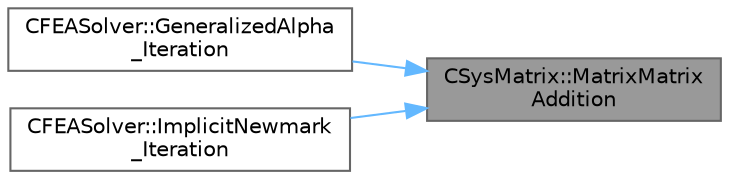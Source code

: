 digraph "CSysMatrix::MatrixMatrixAddition"
{
 // LATEX_PDF_SIZE
  bgcolor="transparent";
  edge [fontname=Helvetica,fontsize=10,labelfontname=Helvetica,labelfontsize=10];
  node [fontname=Helvetica,fontsize=10,shape=box,height=0.2,width=0.4];
  rankdir="RL";
  Node1 [id="Node000001",label="CSysMatrix::MatrixMatrix\lAddition",height=0.2,width=0.4,color="gray40", fillcolor="grey60", style="filled", fontcolor="black",tooltip="Add a scaled sparse matrix to \"this\" (axpy-type operation, A = A+alpha*B)."];
  Node1 -> Node2 [id="edge1_Node000001_Node000002",dir="back",color="steelblue1",style="solid",tooltip=" "];
  Node2 [id="Node000002",label="CFEASolver::GeneralizedAlpha\l_Iteration",height=0.2,width=0.4,color="grey40", fillcolor="white", style="filled",URL="$classCFEASolver.html#a703228b8706352d33f34cc0baf1f9b04",tooltip="Iterate using an implicit Generalized Alpha solver."];
  Node1 -> Node3 [id="edge2_Node000001_Node000003",dir="back",color="steelblue1",style="solid",tooltip=" "];
  Node3 [id="Node000003",label="CFEASolver::ImplicitNewmark\l_Iteration",height=0.2,width=0.4,color="grey40", fillcolor="white", style="filled",URL="$classCFEASolver.html#a27e71a93f7f114cc8506f35c2ed957c3",tooltip="Iterate using an implicit Newmark solver."];
}

